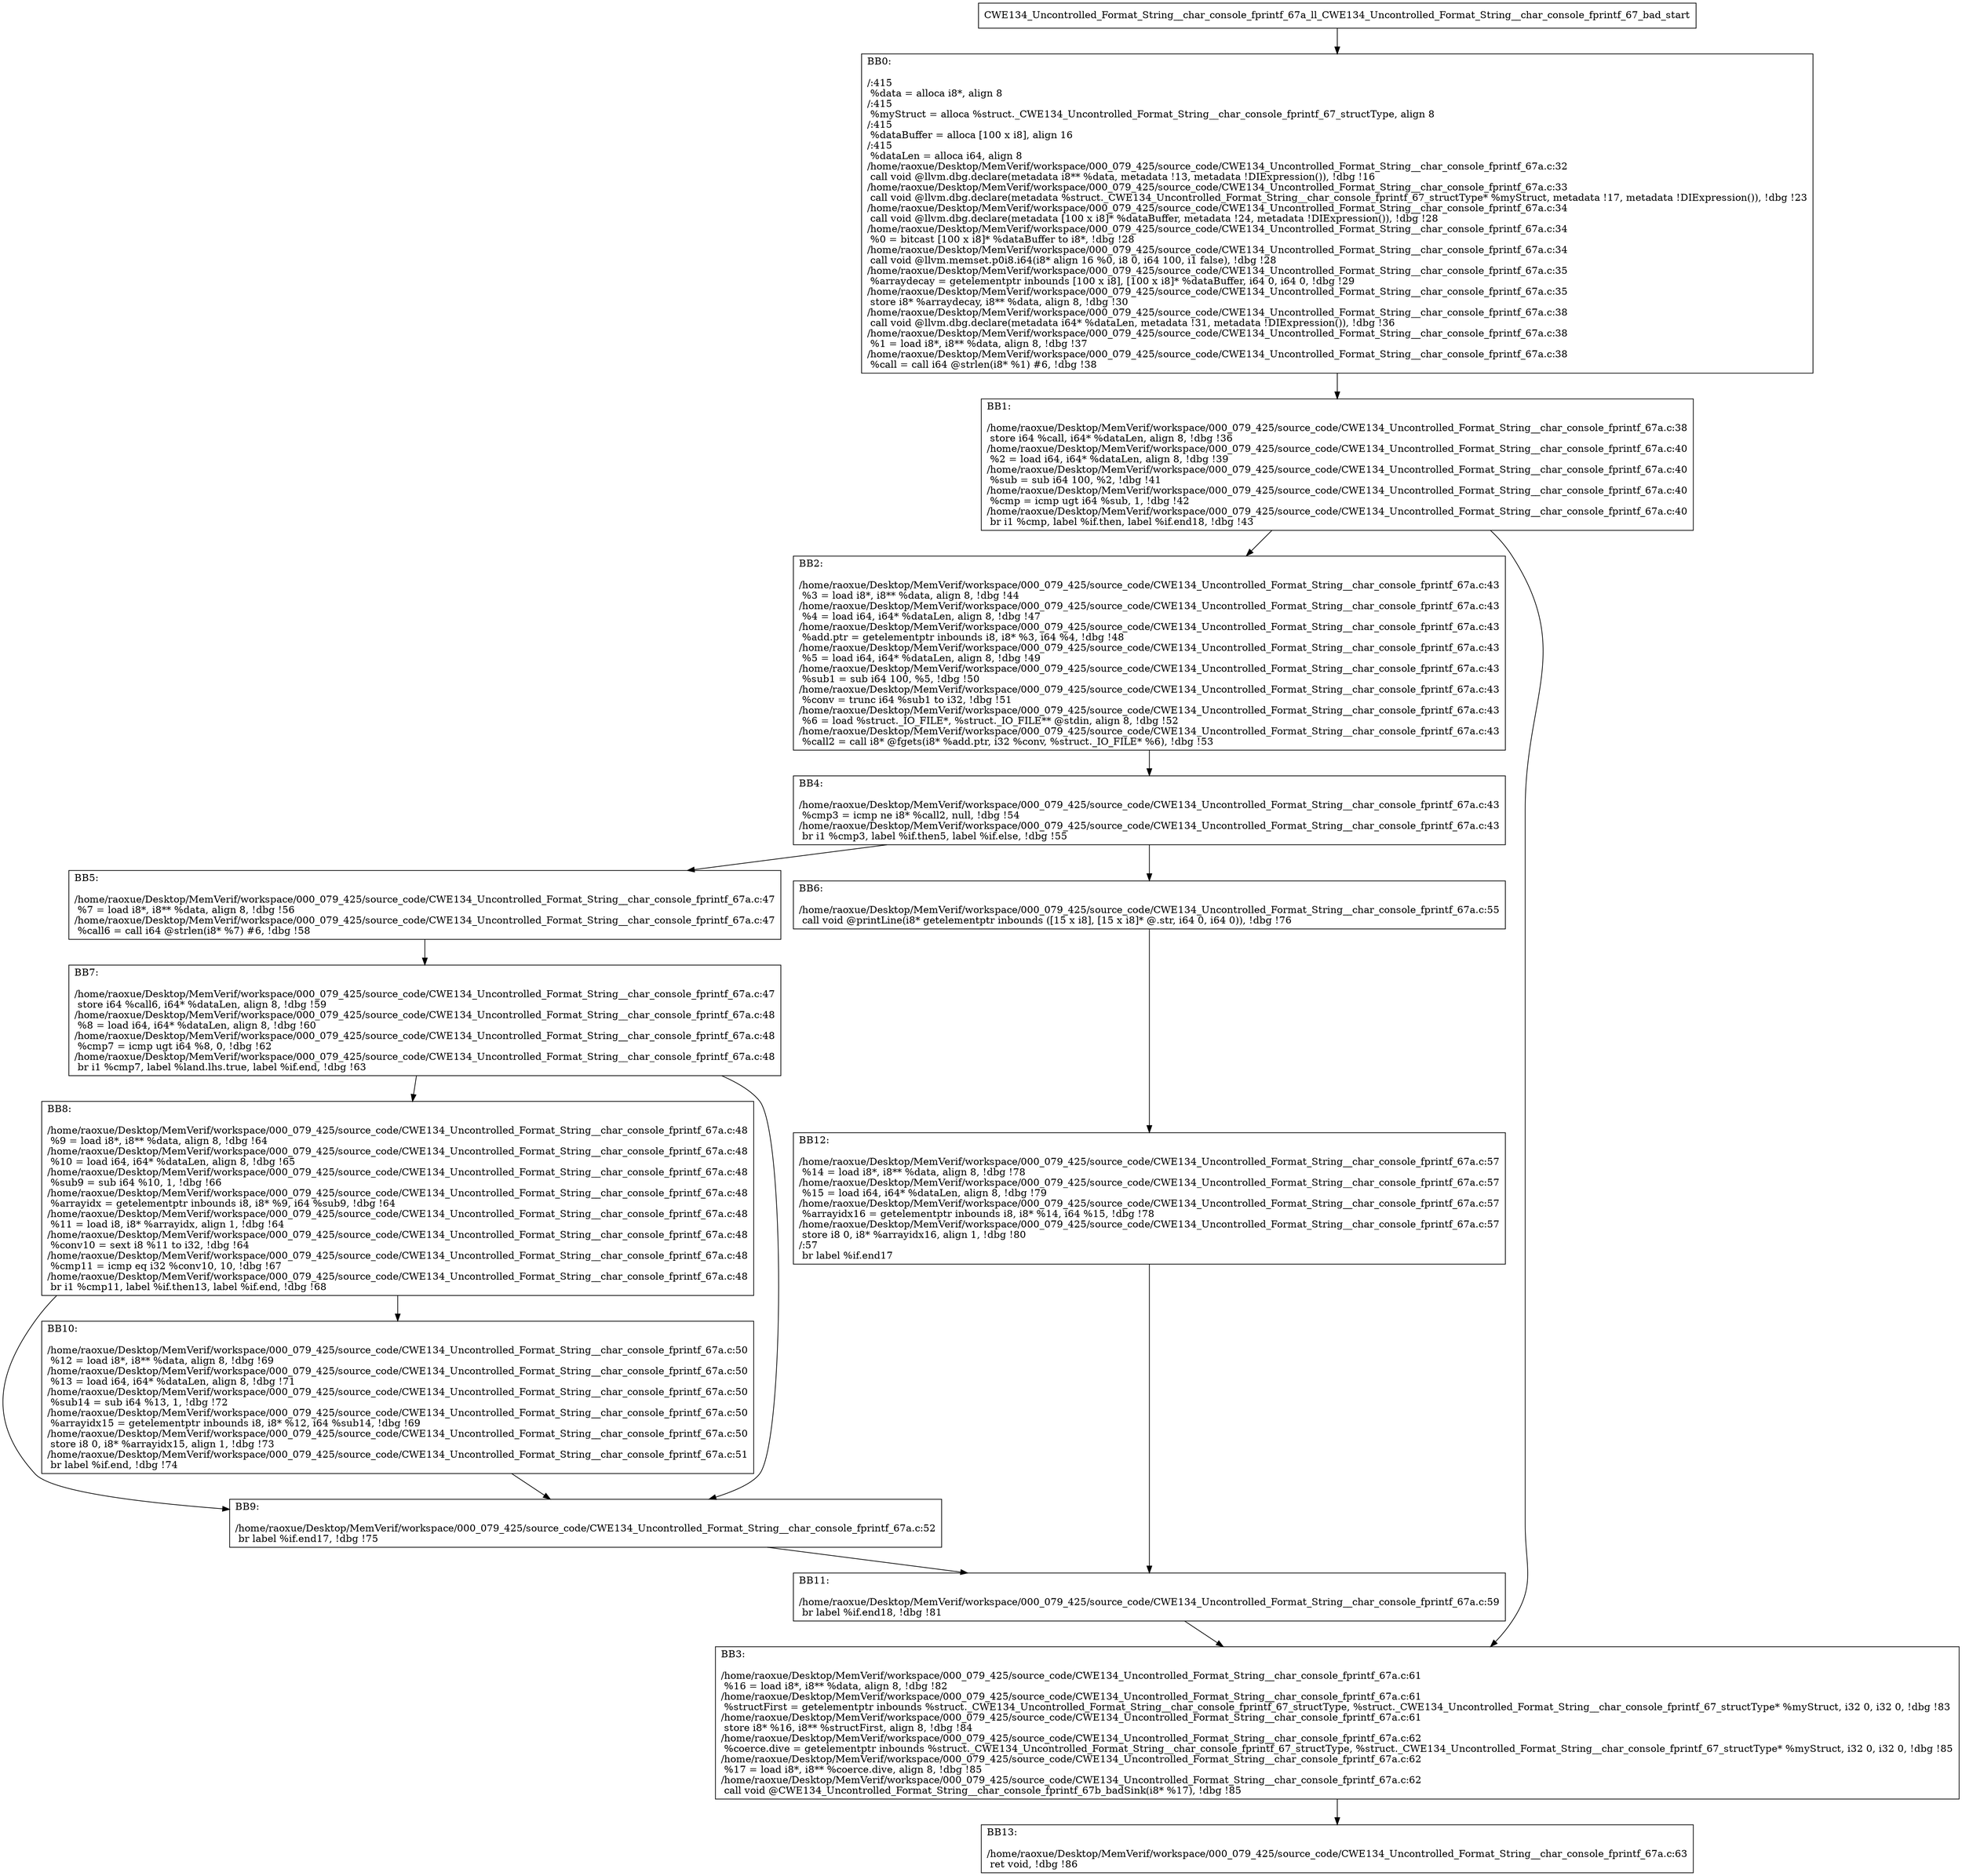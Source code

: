 digraph "CFG for'CWE134_Uncontrolled_Format_String__char_console_fprintf_67a_ll_CWE134_Uncontrolled_Format_String__char_console_fprintf_67_bad' function" {
	BBCWE134_Uncontrolled_Format_String__char_console_fprintf_67a_ll_CWE134_Uncontrolled_Format_String__char_console_fprintf_67_bad_start[shape=record,label="{CWE134_Uncontrolled_Format_String__char_console_fprintf_67a_ll_CWE134_Uncontrolled_Format_String__char_console_fprintf_67_bad_start}"];
	BBCWE134_Uncontrolled_Format_String__char_console_fprintf_67a_ll_CWE134_Uncontrolled_Format_String__char_console_fprintf_67_bad_start-> CWE134_Uncontrolled_Format_String__char_console_fprintf_67a_ll_CWE134_Uncontrolled_Format_String__char_console_fprintf_67_badBB0;
	CWE134_Uncontrolled_Format_String__char_console_fprintf_67a_ll_CWE134_Uncontrolled_Format_String__char_console_fprintf_67_badBB0 [shape=record, label="{BB0:\l\l/:415\l
  %data = alloca i8*, align 8\l
/:415\l
  %myStruct = alloca %struct._CWE134_Uncontrolled_Format_String__char_console_fprintf_67_structType, align 8\l
/:415\l
  %dataBuffer = alloca [100 x i8], align 16\l
/:415\l
  %dataLen = alloca i64, align 8\l
/home/raoxue/Desktop/MemVerif/workspace/000_079_425/source_code/CWE134_Uncontrolled_Format_String__char_console_fprintf_67a.c:32\l
  call void @llvm.dbg.declare(metadata i8** %data, metadata !13, metadata !DIExpression()), !dbg !16\l
/home/raoxue/Desktop/MemVerif/workspace/000_079_425/source_code/CWE134_Uncontrolled_Format_String__char_console_fprintf_67a.c:33\l
  call void @llvm.dbg.declare(metadata %struct._CWE134_Uncontrolled_Format_String__char_console_fprintf_67_structType* %myStruct, metadata !17, metadata !DIExpression()), !dbg !23\l
/home/raoxue/Desktop/MemVerif/workspace/000_079_425/source_code/CWE134_Uncontrolled_Format_String__char_console_fprintf_67a.c:34\l
  call void @llvm.dbg.declare(metadata [100 x i8]* %dataBuffer, metadata !24, metadata !DIExpression()), !dbg !28\l
/home/raoxue/Desktop/MemVerif/workspace/000_079_425/source_code/CWE134_Uncontrolled_Format_String__char_console_fprintf_67a.c:34\l
  %0 = bitcast [100 x i8]* %dataBuffer to i8*, !dbg !28\l
/home/raoxue/Desktop/MemVerif/workspace/000_079_425/source_code/CWE134_Uncontrolled_Format_String__char_console_fprintf_67a.c:34\l
  call void @llvm.memset.p0i8.i64(i8* align 16 %0, i8 0, i64 100, i1 false), !dbg !28\l
/home/raoxue/Desktop/MemVerif/workspace/000_079_425/source_code/CWE134_Uncontrolled_Format_String__char_console_fprintf_67a.c:35\l
  %arraydecay = getelementptr inbounds [100 x i8], [100 x i8]* %dataBuffer, i64 0, i64 0, !dbg !29\l
/home/raoxue/Desktop/MemVerif/workspace/000_079_425/source_code/CWE134_Uncontrolled_Format_String__char_console_fprintf_67a.c:35\l
  store i8* %arraydecay, i8** %data, align 8, !dbg !30\l
/home/raoxue/Desktop/MemVerif/workspace/000_079_425/source_code/CWE134_Uncontrolled_Format_String__char_console_fprintf_67a.c:38\l
  call void @llvm.dbg.declare(metadata i64* %dataLen, metadata !31, metadata !DIExpression()), !dbg !36\l
/home/raoxue/Desktop/MemVerif/workspace/000_079_425/source_code/CWE134_Uncontrolled_Format_String__char_console_fprintf_67a.c:38\l
  %1 = load i8*, i8** %data, align 8, !dbg !37\l
/home/raoxue/Desktop/MemVerif/workspace/000_079_425/source_code/CWE134_Uncontrolled_Format_String__char_console_fprintf_67a.c:38\l
  %call = call i64 @strlen(i8* %1) #6, !dbg !38\l
}"];
	CWE134_Uncontrolled_Format_String__char_console_fprintf_67a_ll_CWE134_Uncontrolled_Format_String__char_console_fprintf_67_badBB0-> CWE134_Uncontrolled_Format_String__char_console_fprintf_67a_ll_CWE134_Uncontrolled_Format_String__char_console_fprintf_67_badBB1;
	CWE134_Uncontrolled_Format_String__char_console_fprintf_67a_ll_CWE134_Uncontrolled_Format_String__char_console_fprintf_67_badBB1 [shape=record, label="{BB1:\l\l/home/raoxue/Desktop/MemVerif/workspace/000_079_425/source_code/CWE134_Uncontrolled_Format_String__char_console_fprintf_67a.c:38\l
  store i64 %call, i64* %dataLen, align 8, !dbg !36\l
/home/raoxue/Desktop/MemVerif/workspace/000_079_425/source_code/CWE134_Uncontrolled_Format_String__char_console_fprintf_67a.c:40\l
  %2 = load i64, i64* %dataLen, align 8, !dbg !39\l
/home/raoxue/Desktop/MemVerif/workspace/000_079_425/source_code/CWE134_Uncontrolled_Format_String__char_console_fprintf_67a.c:40\l
  %sub = sub i64 100, %2, !dbg !41\l
/home/raoxue/Desktop/MemVerif/workspace/000_079_425/source_code/CWE134_Uncontrolled_Format_String__char_console_fprintf_67a.c:40\l
  %cmp = icmp ugt i64 %sub, 1, !dbg !42\l
/home/raoxue/Desktop/MemVerif/workspace/000_079_425/source_code/CWE134_Uncontrolled_Format_String__char_console_fprintf_67a.c:40\l
  br i1 %cmp, label %if.then, label %if.end18, !dbg !43\l
}"];
	CWE134_Uncontrolled_Format_String__char_console_fprintf_67a_ll_CWE134_Uncontrolled_Format_String__char_console_fprintf_67_badBB1-> CWE134_Uncontrolled_Format_String__char_console_fprintf_67a_ll_CWE134_Uncontrolled_Format_String__char_console_fprintf_67_badBB2;
	CWE134_Uncontrolled_Format_String__char_console_fprintf_67a_ll_CWE134_Uncontrolled_Format_String__char_console_fprintf_67_badBB1-> CWE134_Uncontrolled_Format_String__char_console_fprintf_67a_ll_CWE134_Uncontrolled_Format_String__char_console_fprintf_67_badBB3;
	CWE134_Uncontrolled_Format_String__char_console_fprintf_67a_ll_CWE134_Uncontrolled_Format_String__char_console_fprintf_67_badBB2 [shape=record, label="{BB2:\l\l/home/raoxue/Desktop/MemVerif/workspace/000_079_425/source_code/CWE134_Uncontrolled_Format_String__char_console_fprintf_67a.c:43\l
  %3 = load i8*, i8** %data, align 8, !dbg !44\l
/home/raoxue/Desktop/MemVerif/workspace/000_079_425/source_code/CWE134_Uncontrolled_Format_String__char_console_fprintf_67a.c:43\l
  %4 = load i64, i64* %dataLen, align 8, !dbg !47\l
/home/raoxue/Desktop/MemVerif/workspace/000_079_425/source_code/CWE134_Uncontrolled_Format_String__char_console_fprintf_67a.c:43\l
  %add.ptr = getelementptr inbounds i8, i8* %3, i64 %4, !dbg !48\l
/home/raoxue/Desktop/MemVerif/workspace/000_079_425/source_code/CWE134_Uncontrolled_Format_String__char_console_fprintf_67a.c:43\l
  %5 = load i64, i64* %dataLen, align 8, !dbg !49\l
/home/raoxue/Desktop/MemVerif/workspace/000_079_425/source_code/CWE134_Uncontrolled_Format_String__char_console_fprintf_67a.c:43\l
  %sub1 = sub i64 100, %5, !dbg !50\l
/home/raoxue/Desktop/MemVerif/workspace/000_079_425/source_code/CWE134_Uncontrolled_Format_String__char_console_fprintf_67a.c:43\l
  %conv = trunc i64 %sub1 to i32, !dbg !51\l
/home/raoxue/Desktop/MemVerif/workspace/000_079_425/source_code/CWE134_Uncontrolled_Format_String__char_console_fprintf_67a.c:43\l
  %6 = load %struct._IO_FILE*, %struct._IO_FILE** @stdin, align 8, !dbg !52\l
/home/raoxue/Desktop/MemVerif/workspace/000_079_425/source_code/CWE134_Uncontrolled_Format_String__char_console_fprintf_67a.c:43\l
  %call2 = call i8* @fgets(i8* %add.ptr, i32 %conv, %struct._IO_FILE* %6), !dbg !53\l
}"];
	CWE134_Uncontrolled_Format_String__char_console_fprintf_67a_ll_CWE134_Uncontrolled_Format_String__char_console_fprintf_67_badBB2-> CWE134_Uncontrolled_Format_String__char_console_fprintf_67a_ll_CWE134_Uncontrolled_Format_String__char_console_fprintf_67_badBB4;
	CWE134_Uncontrolled_Format_String__char_console_fprintf_67a_ll_CWE134_Uncontrolled_Format_String__char_console_fprintf_67_badBB4 [shape=record, label="{BB4:\l\l/home/raoxue/Desktop/MemVerif/workspace/000_079_425/source_code/CWE134_Uncontrolled_Format_String__char_console_fprintf_67a.c:43\l
  %cmp3 = icmp ne i8* %call2, null, !dbg !54\l
/home/raoxue/Desktop/MemVerif/workspace/000_079_425/source_code/CWE134_Uncontrolled_Format_String__char_console_fprintf_67a.c:43\l
  br i1 %cmp3, label %if.then5, label %if.else, !dbg !55\l
}"];
	CWE134_Uncontrolled_Format_String__char_console_fprintf_67a_ll_CWE134_Uncontrolled_Format_String__char_console_fprintf_67_badBB4-> CWE134_Uncontrolled_Format_String__char_console_fprintf_67a_ll_CWE134_Uncontrolled_Format_String__char_console_fprintf_67_badBB5;
	CWE134_Uncontrolled_Format_String__char_console_fprintf_67a_ll_CWE134_Uncontrolled_Format_String__char_console_fprintf_67_badBB4-> CWE134_Uncontrolled_Format_String__char_console_fprintf_67a_ll_CWE134_Uncontrolled_Format_String__char_console_fprintf_67_badBB6;
	CWE134_Uncontrolled_Format_String__char_console_fprintf_67a_ll_CWE134_Uncontrolled_Format_String__char_console_fprintf_67_badBB5 [shape=record, label="{BB5:\l\l/home/raoxue/Desktop/MemVerif/workspace/000_079_425/source_code/CWE134_Uncontrolled_Format_String__char_console_fprintf_67a.c:47\l
  %7 = load i8*, i8** %data, align 8, !dbg !56\l
/home/raoxue/Desktop/MemVerif/workspace/000_079_425/source_code/CWE134_Uncontrolled_Format_String__char_console_fprintf_67a.c:47\l
  %call6 = call i64 @strlen(i8* %7) #6, !dbg !58\l
}"];
	CWE134_Uncontrolled_Format_String__char_console_fprintf_67a_ll_CWE134_Uncontrolled_Format_String__char_console_fprintf_67_badBB5-> CWE134_Uncontrolled_Format_String__char_console_fprintf_67a_ll_CWE134_Uncontrolled_Format_String__char_console_fprintf_67_badBB7;
	CWE134_Uncontrolled_Format_String__char_console_fprintf_67a_ll_CWE134_Uncontrolled_Format_String__char_console_fprintf_67_badBB7 [shape=record, label="{BB7:\l\l/home/raoxue/Desktop/MemVerif/workspace/000_079_425/source_code/CWE134_Uncontrolled_Format_String__char_console_fprintf_67a.c:47\l
  store i64 %call6, i64* %dataLen, align 8, !dbg !59\l
/home/raoxue/Desktop/MemVerif/workspace/000_079_425/source_code/CWE134_Uncontrolled_Format_String__char_console_fprintf_67a.c:48\l
  %8 = load i64, i64* %dataLen, align 8, !dbg !60\l
/home/raoxue/Desktop/MemVerif/workspace/000_079_425/source_code/CWE134_Uncontrolled_Format_String__char_console_fprintf_67a.c:48\l
  %cmp7 = icmp ugt i64 %8, 0, !dbg !62\l
/home/raoxue/Desktop/MemVerif/workspace/000_079_425/source_code/CWE134_Uncontrolled_Format_String__char_console_fprintf_67a.c:48\l
  br i1 %cmp7, label %land.lhs.true, label %if.end, !dbg !63\l
}"];
	CWE134_Uncontrolled_Format_String__char_console_fprintf_67a_ll_CWE134_Uncontrolled_Format_String__char_console_fprintf_67_badBB7-> CWE134_Uncontrolled_Format_String__char_console_fprintf_67a_ll_CWE134_Uncontrolled_Format_String__char_console_fprintf_67_badBB8;
	CWE134_Uncontrolled_Format_String__char_console_fprintf_67a_ll_CWE134_Uncontrolled_Format_String__char_console_fprintf_67_badBB7-> CWE134_Uncontrolled_Format_String__char_console_fprintf_67a_ll_CWE134_Uncontrolled_Format_String__char_console_fprintf_67_badBB9;
	CWE134_Uncontrolled_Format_String__char_console_fprintf_67a_ll_CWE134_Uncontrolled_Format_String__char_console_fprintf_67_badBB8 [shape=record, label="{BB8:\l\l/home/raoxue/Desktop/MemVerif/workspace/000_079_425/source_code/CWE134_Uncontrolled_Format_String__char_console_fprintf_67a.c:48\l
  %9 = load i8*, i8** %data, align 8, !dbg !64\l
/home/raoxue/Desktop/MemVerif/workspace/000_079_425/source_code/CWE134_Uncontrolled_Format_String__char_console_fprintf_67a.c:48\l
  %10 = load i64, i64* %dataLen, align 8, !dbg !65\l
/home/raoxue/Desktop/MemVerif/workspace/000_079_425/source_code/CWE134_Uncontrolled_Format_String__char_console_fprintf_67a.c:48\l
  %sub9 = sub i64 %10, 1, !dbg !66\l
/home/raoxue/Desktop/MemVerif/workspace/000_079_425/source_code/CWE134_Uncontrolled_Format_String__char_console_fprintf_67a.c:48\l
  %arrayidx = getelementptr inbounds i8, i8* %9, i64 %sub9, !dbg !64\l
/home/raoxue/Desktop/MemVerif/workspace/000_079_425/source_code/CWE134_Uncontrolled_Format_String__char_console_fprintf_67a.c:48\l
  %11 = load i8, i8* %arrayidx, align 1, !dbg !64\l
/home/raoxue/Desktop/MemVerif/workspace/000_079_425/source_code/CWE134_Uncontrolled_Format_String__char_console_fprintf_67a.c:48\l
  %conv10 = sext i8 %11 to i32, !dbg !64\l
/home/raoxue/Desktop/MemVerif/workspace/000_079_425/source_code/CWE134_Uncontrolled_Format_String__char_console_fprintf_67a.c:48\l
  %cmp11 = icmp eq i32 %conv10, 10, !dbg !67\l
/home/raoxue/Desktop/MemVerif/workspace/000_079_425/source_code/CWE134_Uncontrolled_Format_String__char_console_fprintf_67a.c:48\l
  br i1 %cmp11, label %if.then13, label %if.end, !dbg !68\l
}"];
	CWE134_Uncontrolled_Format_String__char_console_fprintf_67a_ll_CWE134_Uncontrolled_Format_String__char_console_fprintf_67_badBB8-> CWE134_Uncontrolled_Format_String__char_console_fprintf_67a_ll_CWE134_Uncontrolled_Format_String__char_console_fprintf_67_badBB10;
	CWE134_Uncontrolled_Format_String__char_console_fprintf_67a_ll_CWE134_Uncontrolled_Format_String__char_console_fprintf_67_badBB8-> CWE134_Uncontrolled_Format_String__char_console_fprintf_67a_ll_CWE134_Uncontrolled_Format_String__char_console_fprintf_67_badBB9;
	CWE134_Uncontrolled_Format_String__char_console_fprintf_67a_ll_CWE134_Uncontrolled_Format_String__char_console_fprintf_67_badBB10 [shape=record, label="{BB10:\l\l/home/raoxue/Desktop/MemVerif/workspace/000_079_425/source_code/CWE134_Uncontrolled_Format_String__char_console_fprintf_67a.c:50\l
  %12 = load i8*, i8** %data, align 8, !dbg !69\l
/home/raoxue/Desktop/MemVerif/workspace/000_079_425/source_code/CWE134_Uncontrolled_Format_String__char_console_fprintf_67a.c:50\l
  %13 = load i64, i64* %dataLen, align 8, !dbg !71\l
/home/raoxue/Desktop/MemVerif/workspace/000_079_425/source_code/CWE134_Uncontrolled_Format_String__char_console_fprintf_67a.c:50\l
  %sub14 = sub i64 %13, 1, !dbg !72\l
/home/raoxue/Desktop/MemVerif/workspace/000_079_425/source_code/CWE134_Uncontrolled_Format_String__char_console_fprintf_67a.c:50\l
  %arrayidx15 = getelementptr inbounds i8, i8* %12, i64 %sub14, !dbg !69\l
/home/raoxue/Desktop/MemVerif/workspace/000_079_425/source_code/CWE134_Uncontrolled_Format_String__char_console_fprintf_67a.c:50\l
  store i8 0, i8* %arrayidx15, align 1, !dbg !73\l
/home/raoxue/Desktop/MemVerif/workspace/000_079_425/source_code/CWE134_Uncontrolled_Format_String__char_console_fprintf_67a.c:51\l
  br label %if.end, !dbg !74\l
}"];
	CWE134_Uncontrolled_Format_String__char_console_fprintf_67a_ll_CWE134_Uncontrolled_Format_String__char_console_fprintf_67_badBB10-> CWE134_Uncontrolled_Format_String__char_console_fprintf_67a_ll_CWE134_Uncontrolled_Format_String__char_console_fprintf_67_badBB9;
	CWE134_Uncontrolled_Format_String__char_console_fprintf_67a_ll_CWE134_Uncontrolled_Format_String__char_console_fprintf_67_badBB9 [shape=record, label="{BB9:\l\l/home/raoxue/Desktop/MemVerif/workspace/000_079_425/source_code/CWE134_Uncontrolled_Format_String__char_console_fprintf_67a.c:52\l
  br label %if.end17, !dbg !75\l
}"];
	CWE134_Uncontrolled_Format_String__char_console_fprintf_67a_ll_CWE134_Uncontrolled_Format_String__char_console_fprintf_67_badBB9-> CWE134_Uncontrolled_Format_String__char_console_fprintf_67a_ll_CWE134_Uncontrolled_Format_String__char_console_fprintf_67_badBB11;
	CWE134_Uncontrolled_Format_String__char_console_fprintf_67a_ll_CWE134_Uncontrolled_Format_String__char_console_fprintf_67_badBB6 [shape=record, label="{BB6:\l\l/home/raoxue/Desktop/MemVerif/workspace/000_079_425/source_code/CWE134_Uncontrolled_Format_String__char_console_fprintf_67a.c:55\l
  call void @printLine(i8* getelementptr inbounds ([15 x i8], [15 x i8]* @.str, i64 0, i64 0)), !dbg !76\l
}"];
	CWE134_Uncontrolled_Format_String__char_console_fprintf_67a_ll_CWE134_Uncontrolled_Format_String__char_console_fprintf_67_badBB6-> CWE134_Uncontrolled_Format_String__char_console_fprintf_67a_ll_CWE134_Uncontrolled_Format_String__char_console_fprintf_67_badBB12;
	CWE134_Uncontrolled_Format_String__char_console_fprintf_67a_ll_CWE134_Uncontrolled_Format_String__char_console_fprintf_67_badBB12 [shape=record, label="{BB12:\l\l/home/raoxue/Desktop/MemVerif/workspace/000_079_425/source_code/CWE134_Uncontrolled_Format_String__char_console_fprintf_67a.c:57\l
  %14 = load i8*, i8** %data, align 8, !dbg !78\l
/home/raoxue/Desktop/MemVerif/workspace/000_079_425/source_code/CWE134_Uncontrolled_Format_String__char_console_fprintf_67a.c:57\l
  %15 = load i64, i64* %dataLen, align 8, !dbg !79\l
/home/raoxue/Desktop/MemVerif/workspace/000_079_425/source_code/CWE134_Uncontrolled_Format_String__char_console_fprintf_67a.c:57\l
  %arrayidx16 = getelementptr inbounds i8, i8* %14, i64 %15, !dbg !78\l
/home/raoxue/Desktop/MemVerif/workspace/000_079_425/source_code/CWE134_Uncontrolled_Format_String__char_console_fprintf_67a.c:57\l
  store i8 0, i8* %arrayidx16, align 1, !dbg !80\l
/:57\l
  br label %if.end17\l
}"];
	CWE134_Uncontrolled_Format_String__char_console_fprintf_67a_ll_CWE134_Uncontrolled_Format_String__char_console_fprintf_67_badBB12-> CWE134_Uncontrolled_Format_String__char_console_fprintf_67a_ll_CWE134_Uncontrolled_Format_String__char_console_fprintf_67_badBB11;
	CWE134_Uncontrolled_Format_String__char_console_fprintf_67a_ll_CWE134_Uncontrolled_Format_String__char_console_fprintf_67_badBB11 [shape=record, label="{BB11:\l\l/home/raoxue/Desktop/MemVerif/workspace/000_079_425/source_code/CWE134_Uncontrolled_Format_String__char_console_fprintf_67a.c:59\l
  br label %if.end18, !dbg !81\l
}"];
	CWE134_Uncontrolled_Format_String__char_console_fprintf_67a_ll_CWE134_Uncontrolled_Format_String__char_console_fprintf_67_badBB11-> CWE134_Uncontrolled_Format_String__char_console_fprintf_67a_ll_CWE134_Uncontrolled_Format_String__char_console_fprintf_67_badBB3;
	CWE134_Uncontrolled_Format_String__char_console_fprintf_67a_ll_CWE134_Uncontrolled_Format_String__char_console_fprintf_67_badBB3 [shape=record, label="{BB3:\l\l/home/raoxue/Desktop/MemVerif/workspace/000_079_425/source_code/CWE134_Uncontrolled_Format_String__char_console_fprintf_67a.c:61\l
  %16 = load i8*, i8** %data, align 8, !dbg !82\l
/home/raoxue/Desktop/MemVerif/workspace/000_079_425/source_code/CWE134_Uncontrolled_Format_String__char_console_fprintf_67a.c:61\l
  %structFirst = getelementptr inbounds %struct._CWE134_Uncontrolled_Format_String__char_console_fprintf_67_structType, %struct._CWE134_Uncontrolled_Format_String__char_console_fprintf_67_structType* %myStruct, i32 0, i32 0, !dbg !83\l
/home/raoxue/Desktop/MemVerif/workspace/000_079_425/source_code/CWE134_Uncontrolled_Format_String__char_console_fprintf_67a.c:61\l
  store i8* %16, i8** %structFirst, align 8, !dbg !84\l
/home/raoxue/Desktop/MemVerif/workspace/000_079_425/source_code/CWE134_Uncontrolled_Format_String__char_console_fprintf_67a.c:62\l
  %coerce.dive = getelementptr inbounds %struct._CWE134_Uncontrolled_Format_String__char_console_fprintf_67_structType, %struct._CWE134_Uncontrolled_Format_String__char_console_fprintf_67_structType* %myStruct, i32 0, i32 0, !dbg !85\l
/home/raoxue/Desktop/MemVerif/workspace/000_079_425/source_code/CWE134_Uncontrolled_Format_String__char_console_fprintf_67a.c:62\l
  %17 = load i8*, i8** %coerce.dive, align 8, !dbg !85\l
/home/raoxue/Desktop/MemVerif/workspace/000_079_425/source_code/CWE134_Uncontrolled_Format_String__char_console_fprintf_67a.c:62\l
  call void @CWE134_Uncontrolled_Format_String__char_console_fprintf_67b_badSink(i8* %17), !dbg !85\l
}"];
	CWE134_Uncontrolled_Format_String__char_console_fprintf_67a_ll_CWE134_Uncontrolled_Format_String__char_console_fprintf_67_badBB3-> CWE134_Uncontrolled_Format_String__char_console_fprintf_67a_ll_CWE134_Uncontrolled_Format_String__char_console_fprintf_67_badBB13;
	CWE134_Uncontrolled_Format_String__char_console_fprintf_67a_ll_CWE134_Uncontrolled_Format_String__char_console_fprintf_67_badBB13 [shape=record, label="{BB13:\l\l/home/raoxue/Desktop/MemVerif/workspace/000_079_425/source_code/CWE134_Uncontrolled_Format_String__char_console_fprintf_67a.c:63\l
  ret void, !dbg !86\l
}"];
}
